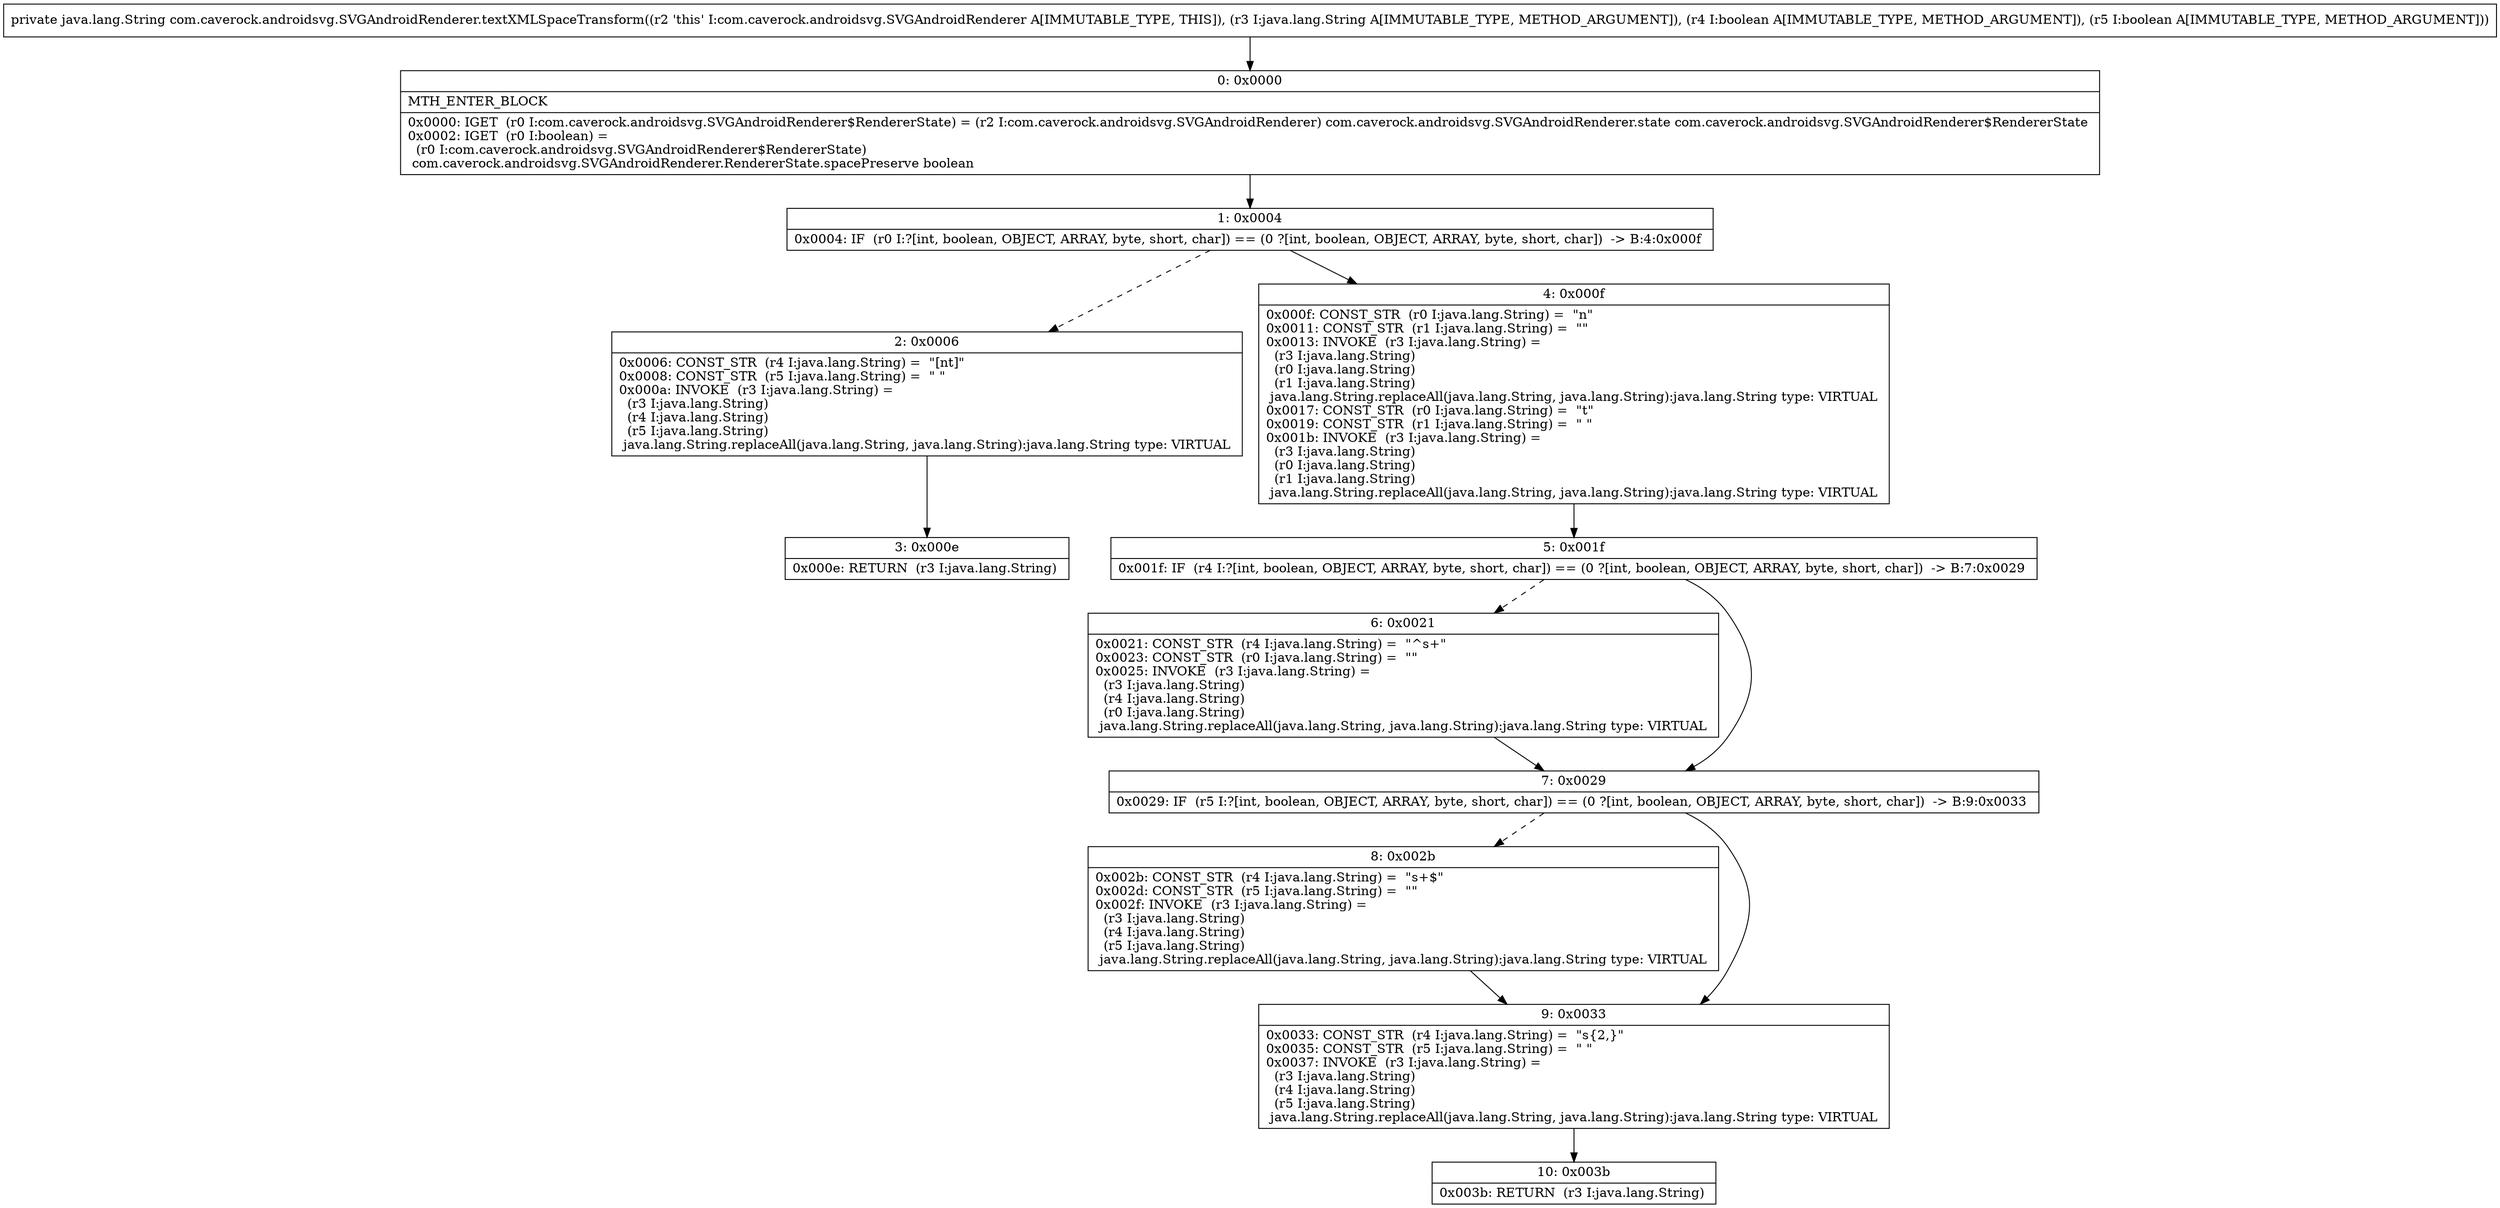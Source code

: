digraph "CFG forcom.caverock.androidsvg.SVGAndroidRenderer.textXMLSpaceTransform(Ljava\/lang\/String;ZZ)Ljava\/lang\/String;" {
Node_0 [shape=record,label="{0\:\ 0x0000|MTH_ENTER_BLOCK\l|0x0000: IGET  (r0 I:com.caverock.androidsvg.SVGAndroidRenderer$RendererState) = (r2 I:com.caverock.androidsvg.SVGAndroidRenderer) com.caverock.androidsvg.SVGAndroidRenderer.state com.caverock.androidsvg.SVGAndroidRenderer$RendererState \l0x0002: IGET  (r0 I:boolean) = \l  (r0 I:com.caverock.androidsvg.SVGAndroidRenderer$RendererState)\l com.caverock.androidsvg.SVGAndroidRenderer.RendererState.spacePreserve boolean \l}"];
Node_1 [shape=record,label="{1\:\ 0x0004|0x0004: IF  (r0 I:?[int, boolean, OBJECT, ARRAY, byte, short, char]) == (0 ?[int, boolean, OBJECT, ARRAY, byte, short, char])  \-\> B:4:0x000f \l}"];
Node_2 [shape=record,label="{2\:\ 0x0006|0x0006: CONST_STR  (r4 I:java.lang.String) =  \"[nt]\" \l0x0008: CONST_STR  (r5 I:java.lang.String) =  \" \" \l0x000a: INVOKE  (r3 I:java.lang.String) = \l  (r3 I:java.lang.String)\l  (r4 I:java.lang.String)\l  (r5 I:java.lang.String)\l java.lang.String.replaceAll(java.lang.String, java.lang.String):java.lang.String type: VIRTUAL \l}"];
Node_3 [shape=record,label="{3\:\ 0x000e|0x000e: RETURN  (r3 I:java.lang.String) \l}"];
Node_4 [shape=record,label="{4\:\ 0x000f|0x000f: CONST_STR  (r0 I:java.lang.String) =  \"n\" \l0x0011: CONST_STR  (r1 I:java.lang.String) =  \"\" \l0x0013: INVOKE  (r3 I:java.lang.String) = \l  (r3 I:java.lang.String)\l  (r0 I:java.lang.String)\l  (r1 I:java.lang.String)\l java.lang.String.replaceAll(java.lang.String, java.lang.String):java.lang.String type: VIRTUAL \l0x0017: CONST_STR  (r0 I:java.lang.String) =  \"t\" \l0x0019: CONST_STR  (r1 I:java.lang.String) =  \" \" \l0x001b: INVOKE  (r3 I:java.lang.String) = \l  (r3 I:java.lang.String)\l  (r0 I:java.lang.String)\l  (r1 I:java.lang.String)\l java.lang.String.replaceAll(java.lang.String, java.lang.String):java.lang.String type: VIRTUAL \l}"];
Node_5 [shape=record,label="{5\:\ 0x001f|0x001f: IF  (r4 I:?[int, boolean, OBJECT, ARRAY, byte, short, char]) == (0 ?[int, boolean, OBJECT, ARRAY, byte, short, char])  \-\> B:7:0x0029 \l}"];
Node_6 [shape=record,label="{6\:\ 0x0021|0x0021: CONST_STR  (r4 I:java.lang.String) =  \"^s+\" \l0x0023: CONST_STR  (r0 I:java.lang.String) =  \"\" \l0x0025: INVOKE  (r3 I:java.lang.String) = \l  (r3 I:java.lang.String)\l  (r4 I:java.lang.String)\l  (r0 I:java.lang.String)\l java.lang.String.replaceAll(java.lang.String, java.lang.String):java.lang.String type: VIRTUAL \l}"];
Node_7 [shape=record,label="{7\:\ 0x0029|0x0029: IF  (r5 I:?[int, boolean, OBJECT, ARRAY, byte, short, char]) == (0 ?[int, boolean, OBJECT, ARRAY, byte, short, char])  \-\> B:9:0x0033 \l}"];
Node_8 [shape=record,label="{8\:\ 0x002b|0x002b: CONST_STR  (r4 I:java.lang.String) =  \"s+$\" \l0x002d: CONST_STR  (r5 I:java.lang.String) =  \"\" \l0x002f: INVOKE  (r3 I:java.lang.String) = \l  (r3 I:java.lang.String)\l  (r4 I:java.lang.String)\l  (r5 I:java.lang.String)\l java.lang.String.replaceAll(java.lang.String, java.lang.String):java.lang.String type: VIRTUAL \l}"];
Node_9 [shape=record,label="{9\:\ 0x0033|0x0033: CONST_STR  (r4 I:java.lang.String) =  \"s\{2,\}\" \l0x0035: CONST_STR  (r5 I:java.lang.String) =  \" \" \l0x0037: INVOKE  (r3 I:java.lang.String) = \l  (r3 I:java.lang.String)\l  (r4 I:java.lang.String)\l  (r5 I:java.lang.String)\l java.lang.String.replaceAll(java.lang.String, java.lang.String):java.lang.String type: VIRTUAL \l}"];
Node_10 [shape=record,label="{10\:\ 0x003b|0x003b: RETURN  (r3 I:java.lang.String) \l}"];
MethodNode[shape=record,label="{private java.lang.String com.caverock.androidsvg.SVGAndroidRenderer.textXMLSpaceTransform((r2 'this' I:com.caverock.androidsvg.SVGAndroidRenderer A[IMMUTABLE_TYPE, THIS]), (r3 I:java.lang.String A[IMMUTABLE_TYPE, METHOD_ARGUMENT]), (r4 I:boolean A[IMMUTABLE_TYPE, METHOD_ARGUMENT]), (r5 I:boolean A[IMMUTABLE_TYPE, METHOD_ARGUMENT])) }"];
MethodNode -> Node_0;
Node_0 -> Node_1;
Node_1 -> Node_2[style=dashed];
Node_1 -> Node_4;
Node_2 -> Node_3;
Node_4 -> Node_5;
Node_5 -> Node_6[style=dashed];
Node_5 -> Node_7;
Node_6 -> Node_7;
Node_7 -> Node_8[style=dashed];
Node_7 -> Node_9;
Node_8 -> Node_9;
Node_9 -> Node_10;
}

